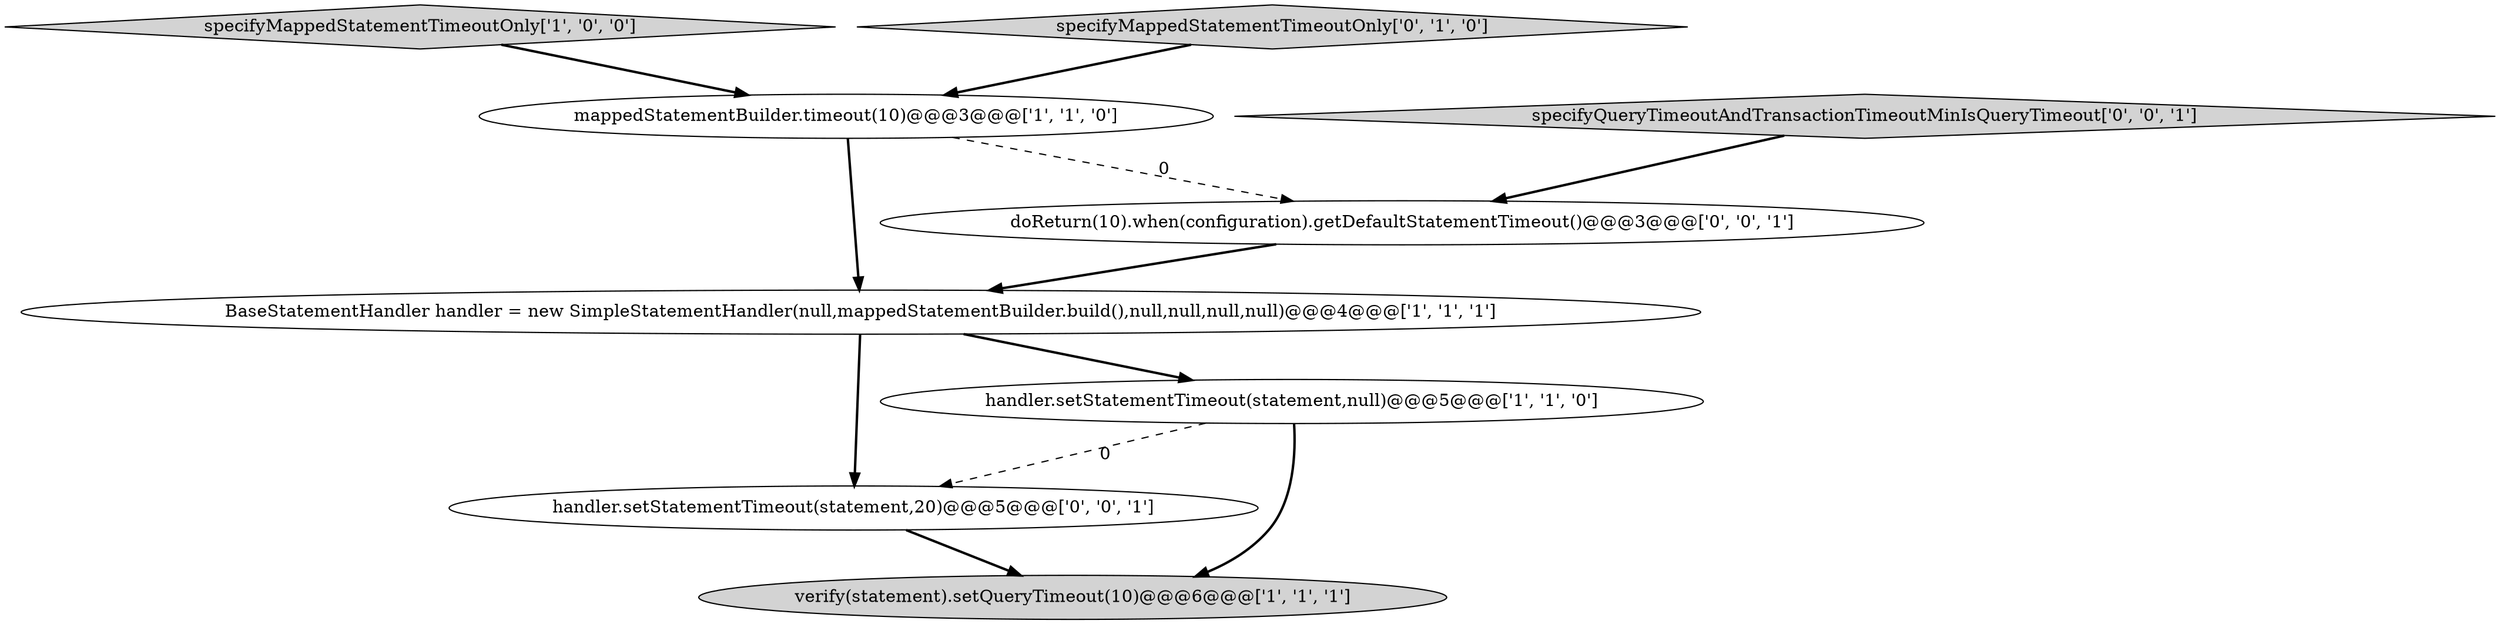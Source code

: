 digraph {
2 [style = filled, label = "specifyMappedStatementTimeoutOnly['1', '0', '0']", fillcolor = lightgray, shape = diamond image = "AAA0AAABBB1BBB"];
0 [style = filled, label = "BaseStatementHandler handler = new SimpleStatementHandler(null,mappedStatementBuilder.build(),null,null,null,null)@@@4@@@['1', '1', '1']", fillcolor = white, shape = ellipse image = "AAA0AAABBB1BBB"];
5 [style = filled, label = "specifyMappedStatementTimeoutOnly['0', '1', '0']", fillcolor = lightgray, shape = diamond image = "AAA0AAABBB2BBB"];
4 [style = filled, label = "mappedStatementBuilder.timeout(10)@@@3@@@['1', '1', '0']", fillcolor = white, shape = ellipse image = "AAA0AAABBB1BBB"];
7 [style = filled, label = "specifyQueryTimeoutAndTransactionTimeoutMinIsQueryTimeout['0', '0', '1']", fillcolor = lightgray, shape = diamond image = "AAA0AAABBB3BBB"];
6 [style = filled, label = "doReturn(10).when(configuration).getDefaultStatementTimeout()@@@3@@@['0', '0', '1']", fillcolor = white, shape = ellipse image = "AAA0AAABBB3BBB"];
3 [style = filled, label = "verify(statement).setQueryTimeout(10)@@@6@@@['1', '1', '1']", fillcolor = lightgray, shape = ellipse image = "AAA0AAABBB1BBB"];
8 [style = filled, label = "handler.setStatementTimeout(statement,20)@@@5@@@['0', '0', '1']", fillcolor = white, shape = ellipse image = "AAA0AAABBB3BBB"];
1 [style = filled, label = "handler.setStatementTimeout(statement,null)@@@5@@@['1', '1', '0']", fillcolor = white, shape = ellipse image = "AAA0AAABBB1BBB"];
1->3 [style = bold, label=""];
1->8 [style = dashed, label="0"];
6->0 [style = bold, label=""];
4->6 [style = dashed, label="0"];
2->4 [style = bold, label=""];
0->1 [style = bold, label=""];
5->4 [style = bold, label=""];
7->6 [style = bold, label=""];
4->0 [style = bold, label=""];
0->8 [style = bold, label=""];
8->3 [style = bold, label=""];
}
